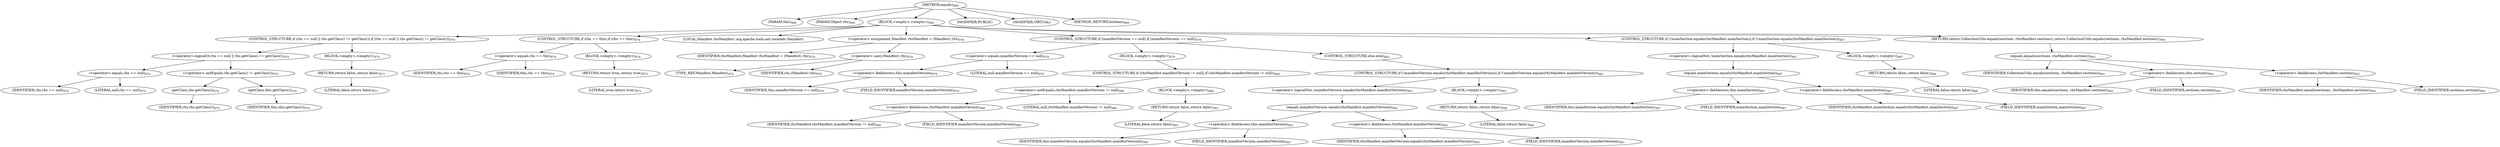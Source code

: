 digraph "equals" {  
"2193" [label = <(METHOD,equals)<SUB>969</SUB>> ]
"123" [label = <(PARAM,this)<SUB>969</SUB>> ]
"2194" [label = <(PARAM,Object rhs)<SUB>969</SUB>> ]
"2195" [label = <(BLOCK,&lt;empty&gt;,&lt;empty&gt;)<SUB>969</SUB>> ]
"2196" [label = <(CONTROL_STRUCTURE,if (rhs == null || rhs.getClass() != getClass()),if (rhs == null || rhs.getClass() != getClass()))<SUB>970</SUB>> ]
"2197" [label = <(&lt;operator&gt;.logicalOr,rhs == null || rhs.getClass() != getClass())<SUB>970</SUB>> ]
"2198" [label = <(&lt;operator&gt;.equals,rhs == null)<SUB>970</SUB>> ]
"2199" [label = <(IDENTIFIER,rhs,rhs == null)<SUB>970</SUB>> ]
"2200" [label = <(LITERAL,null,rhs == null)<SUB>970</SUB>> ]
"2201" [label = <(&lt;operator&gt;.notEquals,rhs.getClass() != getClass())<SUB>970</SUB>> ]
"2202" [label = <(getClass,rhs.getClass())<SUB>970</SUB>> ]
"2203" [label = <(IDENTIFIER,rhs,rhs.getClass())<SUB>970</SUB>> ]
"2204" [label = <(getClass,this.getClass())<SUB>970</SUB>> ]
"122" [label = <(IDENTIFIER,this,this.getClass())<SUB>970</SUB>> ]
"2205" [label = <(BLOCK,&lt;empty&gt;,&lt;empty&gt;)<SUB>970</SUB>> ]
"2206" [label = <(RETURN,return false;,return false;)<SUB>971</SUB>> ]
"2207" [label = <(LITERAL,false,return false;)<SUB>971</SUB>> ]
"2208" [label = <(CONTROL_STRUCTURE,if (rhs == this),if (rhs == this))<SUB>974</SUB>> ]
"2209" [label = <(&lt;operator&gt;.equals,rhs == this)<SUB>974</SUB>> ]
"2210" [label = <(IDENTIFIER,rhs,rhs == this)<SUB>974</SUB>> ]
"124" [label = <(IDENTIFIER,this,rhs == this)<SUB>974</SUB>> ]
"2211" [label = <(BLOCK,&lt;empty&gt;,&lt;empty&gt;)<SUB>974</SUB>> ]
"2212" [label = <(RETURN,return true;,return true;)<SUB>975</SUB>> ]
"2213" [label = <(LITERAL,true,return true;)<SUB>975</SUB>> ]
"2214" [label = <(LOCAL,Manifest rhsManifest: org.apache.tools.ant.taskdefs.Manifest)> ]
"2215" [label = <(&lt;operator&gt;.assignment,Manifest rhsManifest = (Manifest) rhs)<SUB>978</SUB>> ]
"2216" [label = <(IDENTIFIER,rhsManifest,Manifest rhsManifest = (Manifest) rhs)<SUB>978</SUB>> ]
"2217" [label = <(&lt;operator&gt;.cast,(Manifest) rhs)<SUB>978</SUB>> ]
"2218" [label = <(TYPE_REF,Manifest,Manifest)<SUB>978</SUB>> ]
"2219" [label = <(IDENTIFIER,rhs,(Manifest) rhs)<SUB>978</SUB>> ]
"2220" [label = <(CONTROL_STRUCTURE,if (manifestVersion == null),if (manifestVersion == null))<SUB>979</SUB>> ]
"2221" [label = <(&lt;operator&gt;.equals,manifestVersion == null)<SUB>979</SUB>> ]
"2222" [label = <(&lt;operator&gt;.fieldAccess,this.manifestVersion)<SUB>979</SUB>> ]
"2223" [label = <(IDENTIFIER,this,manifestVersion == null)<SUB>979</SUB>> ]
"2224" [label = <(FIELD_IDENTIFIER,manifestVersion,manifestVersion)<SUB>979</SUB>> ]
"2225" [label = <(LITERAL,null,manifestVersion == null)<SUB>979</SUB>> ]
"2226" [label = <(BLOCK,&lt;empty&gt;,&lt;empty&gt;)<SUB>979</SUB>> ]
"2227" [label = <(CONTROL_STRUCTURE,if (rhsManifest.manifestVersion != null),if (rhsManifest.manifestVersion != null))<SUB>980</SUB>> ]
"2228" [label = <(&lt;operator&gt;.notEquals,rhsManifest.manifestVersion != null)<SUB>980</SUB>> ]
"2229" [label = <(&lt;operator&gt;.fieldAccess,rhsManifest.manifestVersion)<SUB>980</SUB>> ]
"2230" [label = <(IDENTIFIER,rhsManifest,rhsManifest.manifestVersion != null)<SUB>980</SUB>> ]
"2231" [label = <(FIELD_IDENTIFIER,manifestVersion,manifestVersion)<SUB>980</SUB>> ]
"2232" [label = <(LITERAL,null,rhsManifest.manifestVersion != null)<SUB>980</SUB>> ]
"2233" [label = <(BLOCK,&lt;empty&gt;,&lt;empty&gt;)<SUB>980</SUB>> ]
"2234" [label = <(RETURN,return false;,return false;)<SUB>981</SUB>> ]
"2235" [label = <(LITERAL,false,return false;)<SUB>981</SUB>> ]
"2236" [label = <(CONTROL_STRUCTURE,else,else)<SUB>983</SUB>> ]
"2237" [label = <(CONTROL_STRUCTURE,if (!manifestVersion.equals(rhsManifest.manifestVersion)),if (!manifestVersion.equals(rhsManifest.manifestVersion)))<SUB>983</SUB>> ]
"2238" [label = <(&lt;operator&gt;.logicalNot,!manifestVersion.equals(rhsManifest.manifestVersion))<SUB>983</SUB>> ]
"2239" [label = <(equals,manifestVersion.equals(rhsManifest.manifestVersion))<SUB>983</SUB>> ]
"2240" [label = <(&lt;operator&gt;.fieldAccess,this.manifestVersion)<SUB>983</SUB>> ]
"2241" [label = <(IDENTIFIER,this,manifestVersion.equals(rhsManifest.manifestVersion))<SUB>983</SUB>> ]
"2242" [label = <(FIELD_IDENTIFIER,manifestVersion,manifestVersion)<SUB>983</SUB>> ]
"2243" [label = <(&lt;operator&gt;.fieldAccess,rhsManifest.manifestVersion)<SUB>983</SUB>> ]
"2244" [label = <(IDENTIFIER,rhsManifest,manifestVersion.equals(rhsManifest.manifestVersion))<SUB>983</SUB>> ]
"2245" [label = <(FIELD_IDENTIFIER,manifestVersion,manifestVersion)<SUB>983</SUB>> ]
"2246" [label = <(BLOCK,&lt;empty&gt;,&lt;empty&gt;)<SUB>983</SUB>> ]
"2247" [label = <(RETURN,return false;,return false;)<SUB>984</SUB>> ]
"2248" [label = <(LITERAL,false,return false;)<SUB>984</SUB>> ]
"2249" [label = <(CONTROL_STRUCTURE,if (!mainSection.equals(rhsManifest.mainSection)),if (!mainSection.equals(rhsManifest.mainSection)))<SUB>987</SUB>> ]
"2250" [label = <(&lt;operator&gt;.logicalNot,!mainSection.equals(rhsManifest.mainSection))<SUB>987</SUB>> ]
"2251" [label = <(equals,mainSection.equals(rhsManifest.mainSection))<SUB>987</SUB>> ]
"2252" [label = <(&lt;operator&gt;.fieldAccess,this.mainSection)<SUB>987</SUB>> ]
"2253" [label = <(IDENTIFIER,this,mainSection.equals(rhsManifest.mainSection))<SUB>987</SUB>> ]
"2254" [label = <(FIELD_IDENTIFIER,mainSection,mainSection)<SUB>987</SUB>> ]
"2255" [label = <(&lt;operator&gt;.fieldAccess,rhsManifest.mainSection)<SUB>987</SUB>> ]
"2256" [label = <(IDENTIFIER,rhsManifest,mainSection.equals(rhsManifest.mainSection))<SUB>987</SUB>> ]
"2257" [label = <(FIELD_IDENTIFIER,mainSection,mainSection)<SUB>987</SUB>> ]
"2258" [label = <(BLOCK,&lt;empty&gt;,&lt;empty&gt;)<SUB>987</SUB>> ]
"2259" [label = <(RETURN,return false;,return false;)<SUB>988</SUB>> ]
"2260" [label = <(LITERAL,false,return false;)<SUB>988</SUB>> ]
"2261" [label = <(RETURN,return CollectionUtils.equals(sections, rhsManifest.sections);,return CollectionUtils.equals(sections, rhsManifest.sections);)<SUB>991</SUB>> ]
"2262" [label = <(equals,equals(sections, rhsManifest.sections))<SUB>991</SUB>> ]
"2263" [label = <(IDENTIFIER,CollectionUtils,equals(sections, rhsManifest.sections))<SUB>991</SUB>> ]
"2264" [label = <(&lt;operator&gt;.fieldAccess,this.sections)<SUB>991</SUB>> ]
"2265" [label = <(IDENTIFIER,this,equals(sections, rhsManifest.sections))<SUB>991</SUB>> ]
"2266" [label = <(FIELD_IDENTIFIER,sections,sections)<SUB>991</SUB>> ]
"2267" [label = <(&lt;operator&gt;.fieldAccess,rhsManifest.sections)<SUB>991</SUB>> ]
"2268" [label = <(IDENTIFIER,rhsManifest,equals(sections, rhsManifest.sections))<SUB>991</SUB>> ]
"2269" [label = <(FIELD_IDENTIFIER,sections,sections)<SUB>991</SUB>> ]
"2270" [label = <(MODIFIER,PUBLIC)> ]
"2271" [label = <(MODIFIER,VIRTUAL)> ]
"2272" [label = <(METHOD_RETURN,boolean)<SUB>969</SUB>> ]
  "2193" -> "123" 
  "2193" -> "2194" 
  "2193" -> "2195" 
  "2193" -> "2270" 
  "2193" -> "2271" 
  "2193" -> "2272" 
  "2195" -> "2196" 
  "2195" -> "2208" 
  "2195" -> "2214" 
  "2195" -> "2215" 
  "2195" -> "2220" 
  "2195" -> "2249" 
  "2195" -> "2261" 
  "2196" -> "2197" 
  "2196" -> "2205" 
  "2197" -> "2198" 
  "2197" -> "2201" 
  "2198" -> "2199" 
  "2198" -> "2200" 
  "2201" -> "2202" 
  "2201" -> "2204" 
  "2202" -> "2203" 
  "2204" -> "122" 
  "2205" -> "2206" 
  "2206" -> "2207" 
  "2208" -> "2209" 
  "2208" -> "2211" 
  "2209" -> "2210" 
  "2209" -> "124" 
  "2211" -> "2212" 
  "2212" -> "2213" 
  "2215" -> "2216" 
  "2215" -> "2217" 
  "2217" -> "2218" 
  "2217" -> "2219" 
  "2220" -> "2221" 
  "2220" -> "2226" 
  "2220" -> "2236" 
  "2221" -> "2222" 
  "2221" -> "2225" 
  "2222" -> "2223" 
  "2222" -> "2224" 
  "2226" -> "2227" 
  "2227" -> "2228" 
  "2227" -> "2233" 
  "2228" -> "2229" 
  "2228" -> "2232" 
  "2229" -> "2230" 
  "2229" -> "2231" 
  "2233" -> "2234" 
  "2234" -> "2235" 
  "2236" -> "2237" 
  "2237" -> "2238" 
  "2237" -> "2246" 
  "2238" -> "2239" 
  "2239" -> "2240" 
  "2239" -> "2243" 
  "2240" -> "2241" 
  "2240" -> "2242" 
  "2243" -> "2244" 
  "2243" -> "2245" 
  "2246" -> "2247" 
  "2247" -> "2248" 
  "2249" -> "2250" 
  "2249" -> "2258" 
  "2250" -> "2251" 
  "2251" -> "2252" 
  "2251" -> "2255" 
  "2252" -> "2253" 
  "2252" -> "2254" 
  "2255" -> "2256" 
  "2255" -> "2257" 
  "2258" -> "2259" 
  "2259" -> "2260" 
  "2261" -> "2262" 
  "2262" -> "2263" 
  "2262" -> "2264" 
  "2262" -> "2267" 
  "2264" -> "2265" 
  "2264" -> "2266" 
  "2267" -> "2268" 
  "2267" -> "2269" 
}
